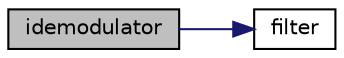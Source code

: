 digraph "idemodulator"
{
  edge [fontname="Helvetica",fontsize="10",labelfontname="Helvetica",labelfontsize="10"];
  node [fontname="Helvetica",fontsize="10",shape=record];
  rankdir="LR";
  Node1 [label="idemodulator",height=0.2,width=0.4,color="black", fillcolor="grey75", style="filled", fontcolor="black"];
  Node1 -> Node2 [color="midnightblue",fontsize="10",style="solid"];
  Node2 [label="filter",height=0.2,width=0.4,color="black", fillcolor="white", style="filled",URL="$fskmodem_8c.html#a0cd322aafcc68375d9ee1f5ac4d60b46",tooltip="General function for filtering any frequency. "];
}
